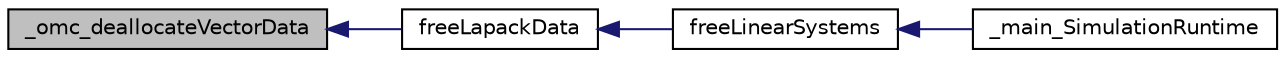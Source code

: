 digraph "_omc_deallocateVectorData"
{
  edge [fontname="Helvetica",fontsize="10",labelfontname="Helvetica",labelfontsize="10"];
  node [fontname="Helvetica",fontsize="10",shape=record];
  rankdir="LR";
  Node24 [label="_omc_deallocateVectorData",height=0.2,width=0.4,color="black", fillcolor="grey75", style="filled", fontcolor="black"];
  Node24 -> Node25 [dir="back",color="midnightblue",fontsize="10",style="solid",fontname="Helvetica"];
  Node25 [label="freeLapackData",height=0.2,width=0.4,color="black", fillcolor="white", style="filled",URL="$d8/d3c/linear_solver_lapack_8h.html#af9df1d057143329960185b08cb4648fa"];
  Node25 -> Node26 [dir="back",color="midnightblue",fontsize="10",style="solid",fontname="Helvetica"];
  Node26 [label="freeLinearSystems",height=0.2,width=0.4,color="black", fillcolor="white", style="filled",URL="$d2/d59/linear_system_8h.html#aad70f1351a049e0444f3282667819516"];
  Node26 -> Node27 [dir="back",color="midnightblue",fontsize="10",style="solid",fontname="Helvetica"];
  Node27 [label="_main_SimulationRuntime",height=0.2,width=0.4,color="black", fillcolor="white", style="filled",URL="$d2/d86/simulation__runtime_8h.html#a764b2c042760259cd617e91d089ab16c"];
}
